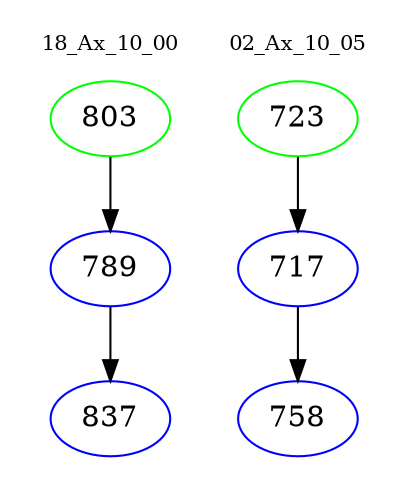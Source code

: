 digraph{
subgraph cluster_0 {
color = white
label = "18_Ax_10_00";
fontsize=10;
T0_803 [label="803", color="green"]
T0_803 -> T0_789 [color="black"]
T0_789 [label="789", color="blue"]
T0_789 -> T0_837 [color="black"]
T0_837 [label="837", color="blue"]
}
subgraph cluster_1 {
color = white
label = "02_Ax_10_05";
fontsize=10;
T1_723 [label="723", color="green"]
T1_723 -> T1_717 [color="black"]
T1_717 [label="717", color="blue"]
T1_717 -> T1_758 [color="black"]
T1_758 [label="758", color="blue"]
}
}
